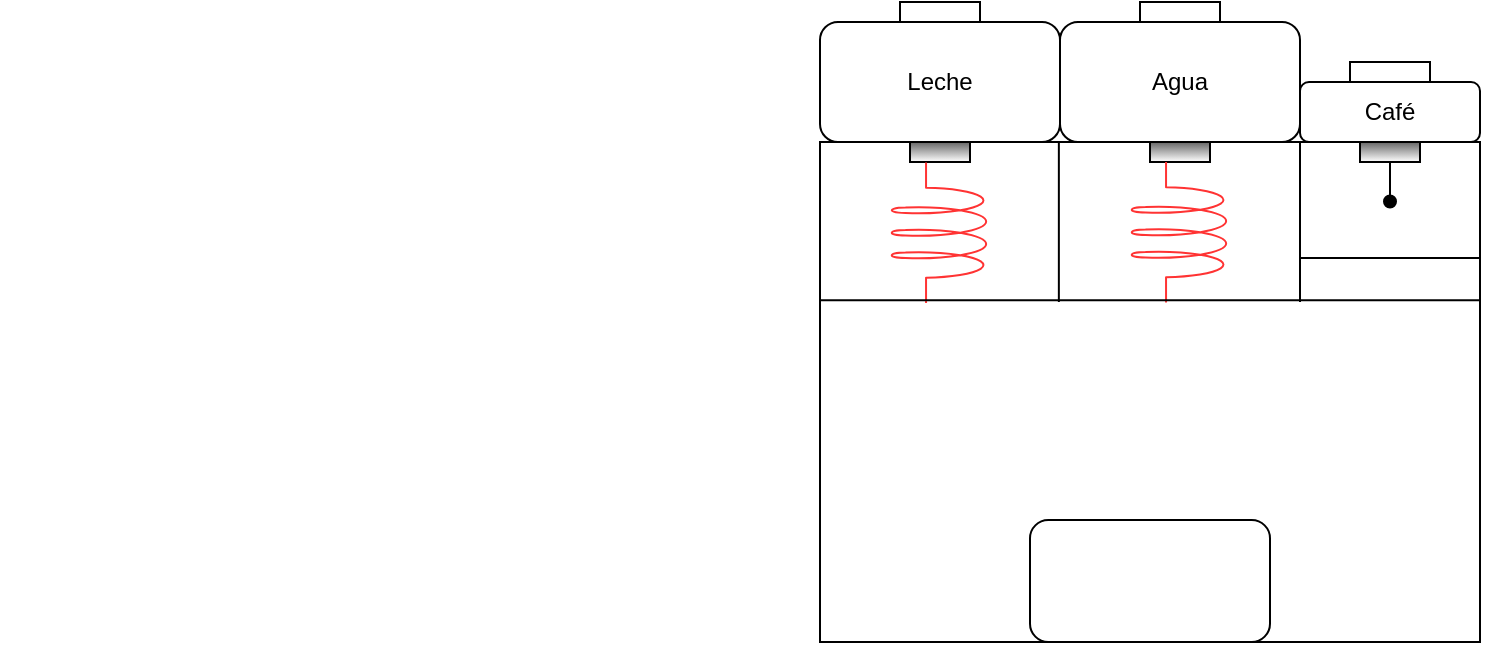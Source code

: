 <mxfile version="15.6.2" type="github">
  <diagram id="PZhOmZodgy_nqVF8pZL5" name="Page-1">
    <mxGraphModel dx="1665" dy="259" grid="1" gridSize="10" guides="1" tooltips="1" connect="1" arrows="1" fold="1" page="1" pageScale="1" pageWidth="1169" pageHeight="827" math="0" shadow="0">
      <root>
        <mxCell id="0" />
        <mxCell id="1" parent="0" />
        <mxCell id="KWIYYOEdsQ_5LCBeowkV-2" value="Leche" style="rounded=1;whiteSpace=wrap;html=1;" vertex="1" parent="1">
          <mxGeometry x="240" y="30" width="120" height="60" as="geometry" />
        </mxCell>
        <mxCell id="KWIYYOEdsQ_5LCBeowkV-3" value="Agua" style="rounded=1;whiteSpace=wrap;html=1;" vertex="1" parent="1">
          <mxGeometry x="360" y="30" width="120" height="60" as="geometry" />
        </mxCell>
        <mxCell id="KWIYYOEdsQ_5LCBeowkV-4" value="Café" style="rounded=1;whiteSpace=wrap;html=1;" vertex="1" parent="1">
          <mxGeometry x="480" y="60" width="90" height="30" as="geometry" />
        </mxCell>
        <mxCell id="KWIYYOEdsQ_5LCBeowkV-5" value="" style="rounded=0;whiteSpace=wrap;html=1;" vertex="1" parent="1">
          <mxGeometry x="240" y="90" width="330" height="250" as="geometry" />
        </mxCell>
        <mxCell id="KWIYYOEdsQ_5LCBeowkV-7" value="" style="rounded=0;whiteSpace=wrap;html=1;" vertex="1" parent="1">
          <mxGeometry x="280" y="20" width="40" height="10" as="geometry" />
        </mxCell>
        <mxCell id="KWIYYOEdsQ_5LCBeowkV-8" value="" style="rounded=0;whiteSpace=wrap;html=1;" vertex="1" parent="1">
          <mxGeometry x="400" y="20" width="40" height="10" as="geometry" />
        </mxCell>
        <mxCell id="KWIYYOEdsQ_5LCBeowkV-9" value="" style="rounded=0;whiteSpace=wrap;html=1;" vertex="1" parent="1">
          <mxGeometry x="505" y="50" width="40" height="10" as="geometry" />
        </mxCell>
        <mxCell id="KWIYYOEdsQ_5LCBeowkV-10" value="" style="shape=image;html=1;verticalAlign=top;verticalLabelPosition=bottom;labelBackgroundColor=#ffffff;imageAspect=0;aspect=fixed;image=https://cdn3.iconfinder.com/data/icons/coffee-related/64/coffee_coffee_machine_coffee_maker_icon-128.png" vertex="1" parent="1">
          <mxGeometry x="-170" y="20" width="128" height="128" as="geometry" />
        </mxCell>
        <mxCell id="KWIYYOEdsQ_5LCBeowkV-12" value="" style="rounded=1;whiteSpace=wrap;html=1;" vertex="1" parent="1">
          <mxGeometry x="345" y="279" width="120" height="61" as="geometry" />
        </mxCell>
        <mxCell id="KWIYYOEdsQ_5LCBeowkV-11" value="" style="shape=image;html=1;verticalAlign=top;verticalLabelPosition=bottom;labelBackgroundColor=#ffffff;imageAspect=0;aspect=fixed;image=https://cdn2.iconfinder.com/data/icons/barista/256/barista-icons_americano-128.png" vertex="1" parent="1">
          <mxGeometry x="375" y="279" width="60" height="61" as="geometry" />
        </mxCell>
        <mxCell id="KWIYYOEdsQ_5LCBeowkV-13" value="" style="shape=image;html=1;verticalAlign=top;verticalLabelPosition=bottom;labelBackgroundColor=#ffffff;imageAspect=0;aspect=fixed;image=https://cdn2.iconfinder.com/data/icons/barista/256/barista-icons_coffee-bean-128.png" vertex="1" parent="1">
          <mxGeometry x="480" y="61" width="28" height="28" as="geometry" />
        </mxCell>
        <mxCell id="KWIYYOEdsQ_5LCBeowkV-16" value="" style="rounded=0;whiteSpace=wrap;html=1;fillColor=#666666;gradientColor=#ffffff;shadow=0;sketch=0;" vertex="1" parent="1">
          <mxGeometry x="285" y="90" width="30" height="10" as="geometry" />
        </mxCell>
        <mxCell id="KWIYYOEdsQ_5LCBeowkV-17" value="" style="rounded=0;whiteSpace=wrap;html=1;fillColor=#666666;gradientColor=#ffffff;shadow=0;sketch=0;" vertex="1" parent="1">
          <mxGeometry x="405" y="90" width="30" height="10" as="geometry" />
        </mxCell>
        <mxCell id="KWIYYOEdsQ_5LCBeowkV-30" style="rounded=0;orthogonalLoop=1;jettySize=auto;html=1;exitX=0.5;exitY=1;exitDx=0;exitDy=0;endArrow=oval;endFill=1;" edge="1" parent="1" source="KWIYYOEdsQ_5LCBeowkV-18" target="KWIYYOEdsQ_5LCBeowkV-29">
          <mxGeometry relative="1" as="geometry" />
        </mxCell>
        <mxCell id="KWIYYOEdsQ_5LCBeowkV-18" value="" style="rounded=0;whiteSpace=wrap;html=1;fillColor=#666666;gradientColor=#ffffff;shadow=0;sketch=0;" vertex="1" parent="1">
          <mxGeometry x="510" y="90" width="30" height="10" as="geometry" />
        </mxCell>
        <mxCell id="KWIYYOEdsQ_5LCBeowkV-20" value="" style="pointerEvents=1;verticalLabelPosition=bottom;shadow=0;dashed=0;align=center;html=1;verticalAlign=top;shape=mxgraph.electrical.inductors.inductor_5;sketch=0;fillColor=#666666;gradientColor=#0000FF;direction=south;strokeColor=#FF3333;" vertex="1" parent="1">
          <mxGeometry x="275.88" y="100.25" width="48.25" height="70.25" as="geometry" />
        </mxCell>
        <mxCell id="KWIYYOEdsQ_5LCBeowkV-21" value="" style="shape=image;html=1;verticalAlign=top;verticalLabelPosition=bottom;labelBackgroundColor=#ffffff;imageAspect=0;aspect=fixed;image=https://cdn4.iconfinder.com/data/icons/medical-and-health-68/512/test_tube-128.png;shadow=0;sketch=0;fillColor=#666666;gradientColor=#0000FF;" vertex="1" parent="1">
          <mxGeometry x="264.75" y="99.75" width="70.5" height="70.5" as="geometry" />
        </mxCell>
        <mxCell id="KWIYYOEdsQ_5LCBeowkV-27" value="" style="pointerEvents=1;verticalLabelPosition=bottom;shadow=0;dashed=0;align=center;html=1;verticalAlign=top;shape=mxgraph.electrical.inductors.inductor_5;sketch=0;fillColor=#666666;gradientColor=#0000FF;direction=south;strokeColor=#FF3333;" vertex="1" parent="1">
          <mxGeometry x="395.88" y="100" width="48.25" height="70.25" as="geometry" />
        </mxCell>
        <mxCell id="KWIYYOEdsQ_5LCBeowkV-28" value="" style="shape=image;html=1;verticalAlign=top;verticalLabelPosition=bottom;labelBackgroundColor=#ffffff;imageAspect=0;aspect=fixed;image=https://cdn4.iconfinder.com/data/icons/medical-and-health-68/512/test_tube-128.png;shadow=0;sketch=0;fillColor=#666666;gradientColor=#0000FF;" vertex="1" parent="1">
          <mxGeometry x="384.75" y="99.5" width="70.5" height="70.5" as="geometry" />
        </mxCell>
        <mxCell id="KWIYYOEdsQ_5LCBeowkV-29" value="" style="shape=image;html=1;verticalAlign=top;verticalLabelPosition=bottom;labelBackgroundColor=#ffffff;imageAspect=0;aspect=fixed;image=https://cdn2.iconfinder.com/data/icons/barista/256/barista-icons_filter-128.png;shadow=0;sketch=0;strokeColor=#FF3333;fillColor=#666666;gradientColor=#0000FF;" vertex="1" parent="1">
          <mxGeometry x="510" y="119.75" width="30" height="30" as="geometry" />
        </mxCell>
        <mxCell id="KWIYYOEdsQ_5LCBeowkV-35" value="" style="endArrow=none;html=1;rounded=0;" edge="1" parent="1">
          <mxGeometry width="50" height="50" relative="1" as="geometry">
            <mxPoint x="480" y="148" as="sourcePoint" />
            <mxPoint x="570" y="148" as="targetPoint" />
          </mxGeometry>
        </mxCell>
        <mxCell id="KWIYYOEdsQ_5LCBeowkV-38" value="" style="endArrow=none;html=1;rounded=0;" edge="1" parent="1">
          <mxGeometry width="50" height="50" relative="1" as="geometry">
            <mxPoint x="359.43" y="170" as="sourcePoint" />
            <mxPoint x="359.43" y="90" as="targetPoint" />
          </mxGeometry>
        </mxCell>
        <mxCell id="KWIYYOEdsQ_5LCBeowkV-39" value="" style="endArrow=none;html=1;rounded=0;" edge="1" parent="1">
          <mxGeometry width="50" height="50" relative="1" as="geometry">
            <mxPoint x="480" y="170" as="sourcePoint" />
            <mxPoint x="480" y="90" as="targetPoint" />
          </mxGeometry>
        </mxCell>
        <mxCell id="KWIYYOEdsQ_5LCBeowkV-37" value="" style="endArrow=none;html=1;rounded=0;" edge="1" parent="1">
          <mxGeometry width="50" height="50" relative="1" as="geometry">
            <mxPoint x="240" y="169.17" as="sourcePoint" />
            <mxPoint x="570" y="169.17" as="targetPoint" />
          </mxGeometry>
        </mxCell>
      </root>
    </mxGraphModel>
  </diagram>
</mxfile>
